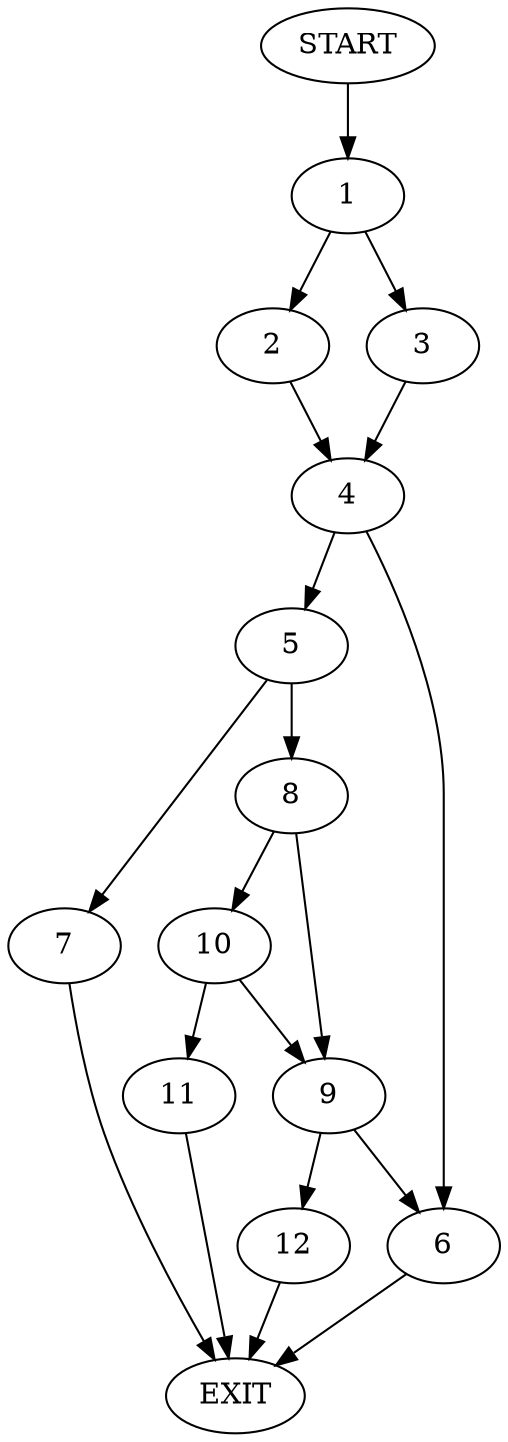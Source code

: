 digraph {
0 [label="START"]
13 [label="EXIT"]
0 -> 1
1 -> 2
1 -> 3
3 -> 4
2 -> 4
4 -> 5
4 -> 6
6 -> 13
5 -> 7
5 -> 8
7 -> 13
8 -> 9
8 -> 10
10 -> 9
10 -> 11
9 -> 6
9 -> 12
11 -> 13
12 -> 13
}
